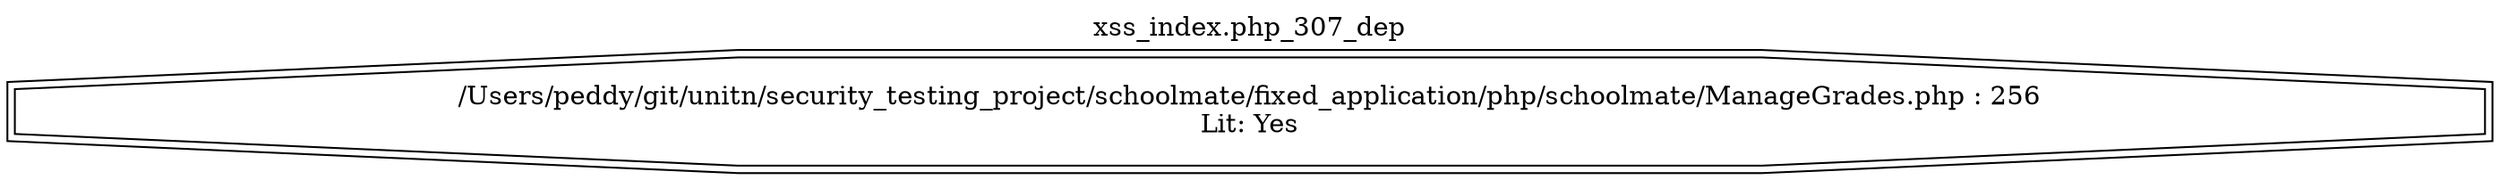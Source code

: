 digraph cfg {
  label="xss_index.php_307_dep";
  labelloc=t;
  n1 [shape=doubleoctagon, label="/Users/peddy/git/unitn/security_testing_project/schoolmate/fixed_application/php/schoolmate/ManageGrades.php : 256\nLit: Yes\n"];
}
